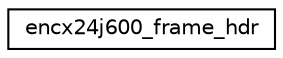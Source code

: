 digraph "Graphical Class Hierarchy"
{
 // LATEX_PDF_SIZE
  edge [fontname="Helvetica",fontsize="10",labelfontname="Helvetica",labelfontsize="10"];
  node [fontname="Helvetica",fontsize="10",shape=record];
  rankdir="LR";
  Node0 [label="encx24j600_frame_hdr",height=0.2,width=0.4,color="black", fillcolor="white", style="filled",URL="$structencx24j600__frame__hdr.html",tooltip="structure resembling format as sent by device"];
}
